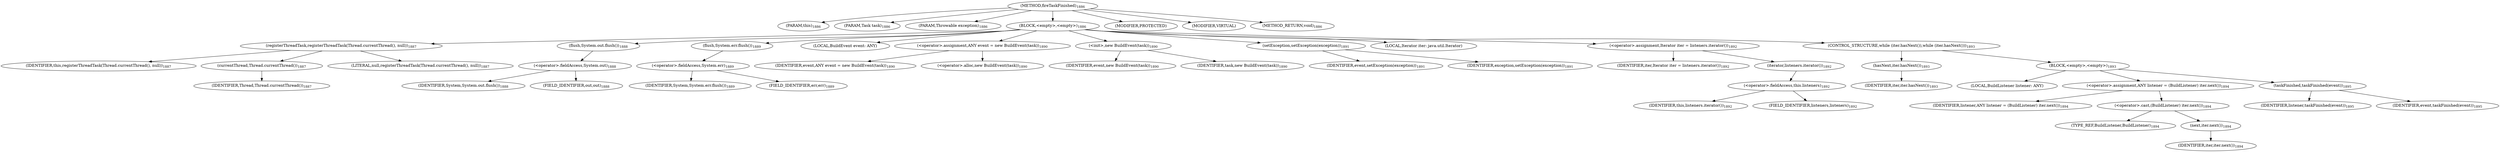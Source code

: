 digraph "fireTaskFinished" {  
"2925" [label = <(METHOD,fireTaskFinished)<SUB>1886</SUB>> ]
"183" [label = <(PARAM,this)<SUB>1886</SUB>> ]
"2926" [label = <(PARAM,Task task)<SUB>1886</SUB>> ]
"2927" [label = <(PARAM,Throwable exception)<SUB>1886</SUB>> ]
"2928" [label = <(BLOCK,&lt;empty&gt;,&lt;empty&gt;)<SUB>1886</SUB>> ]
"2929" [label = <(registerThreadTask,registerThreadTask(Thread.currentThread(), null))<SUB>1887</SUB>> ]
"182" [label = <(IDENTIFIER,this,registerThreadTask(Thread.currentThread(), null))<SUB>1887</SUB>> ]
"2930" [label = <(currentThread,Thread.currentThread())<SUB>1887</SUB>> ]
"2931" [label = <(IDENTIFIER,Thread,Thread.currentThread())<SUB>1887</SUB>> ]
"2932" [label = <(LITERAL,null,registerThreadTask(Thread.currentThread(), null))<SUB>1887</SUB>> ]
"2933" [label = <(flush,System.out.flush())<SUB>1888</SUB>> ]
"2934" [label = <(&lt;operator&gt;.fieldAccess,System.out)<SUB>1888</SUB>> ]
"2935" [label = <(IDENTIFIER,System,System.out.flush())<SUB>1888</SUB>> ]
"2936" [label = <(FIELD_IDENTIFIER,out,out)<SUB>1888</SUB>> ]
"2937" [label = <(flush,System.err.flush())<SUB>1889</SUB>> ]
"2938" [label = <(&lt;operator&gt;.fieldAccess,System.err)<SUB>1889</SUB>> ]
"2939" [label = <(IDENTIFIER,System,System.err.flush())<SUB>1889</SUB>> ]
"2940" [label = <(FIELD_IDENTIFIER,err,err)<SUB>1889</SUB>> ]
"185" [label = <(LOCAL,BuildEvent event: ANY)> ]
"2941" [label = <(&lt;operator&gt;.assignment,ANY event = new BuildEvent(task))<SUB>1890</SUB>> ]
"2942" [label = <(IDENTIFIER,event,ANY event = new BuildEvent(task))<SUB>1890</SUB>> ]
"2943" [label = <(&lt;operator&gt;.alloc,new BuildEvent(task))<SUB>1890</SUB>> ]
"2944" [label = <(&lt;init&gt;,new BuildEvent(task))<SUB>1890</SUB>> ]
"184" [label = <(IDENTIFIER,event,new BuildEvent(task))<SUB>1890</SUB>> ]
"2945" [label = <(IDENTIFIER,task,new BuildEvent(task))<SUB>1890</SUB>> ]
"2946" [label = <(setException,setException(exception))<SUB>1891</SUB>> ]
"2947" [label = <(IDENTIFIER,event,setException(exception))<SUB>1891</SUB>> ]
"2948" [label = <(IDENTIFIER,exception,setException(exception))<SUB>1891</SUB>> ]
"2949" [label = <(LOCAL,Iterator iter: java.util.Iterator)> ]
"2950" [label = <(&lt;operator&gt;.assignment,Iterator iter = listeners.iterator())<SUB>1892</SUB>> ]
"2951" [label = <(IDENTIFIER,iter,Iterator iter = listeners.iterator())<SUB>1892</SUB>> ]
"2952" [label = <(iterator,listeners.iterator())<SUB>1892</SUB>> ]
"2953" [label = <(&lt;operator&gt;.fieldAccess,this.listeners)<SUB>1892</SUB>> ]
"2954" [label = <(IDENTIFIER,this,listeners.iterator())<SUB>1892</SUB>> ]
"2955" [label = <(FIELD_IDENTIFIER,listeners,listeners)<SUB>1892</SUB>> ]
"2956" [label = <(CONTROL_STRUCTURE,while (iter.hasNext()),while (iter.hasNext()))<SUB>1893</SUB>> ]
"2957" [label = <(hasNext,iter.hasNext())<SUB>1893</SUB>> ]
"2958" [label = <(IDENTIFIER,iter,iter.hasNext())<SUB>1893</SUB>> ]
"2959" [label = <(BLOCK,&lt;empty&gt;,&lt;empty&gt;)<SUB>1893</SUB>> ]
"2960" [label = <(LOCAL,BuildListener listener: ANY)> ]
"2961" [label = <(&lt;operator&gt;.assignment,ANY listener = (BuildListener) iter.next())<SUB>1894</SUB>> ]
"2962" [label = <(IDENTIFIER,listener,ANY listener = (BuildListener) iter.next())<SUB>1894</SUB>> ]
"2963" [label = <(&lt;operator&gt;.cast,(BuildListener) iter.next())<SUB>1894</SUB>> ]
"2964" [label = <(TYPE_REF,BuildListener,BuildListener)<SUB>1894</SUB>> ]
"2965" [label = <(next,iter.next())<SUB>1894</SUB>> ]
"2966" [label = <(IDENTIFIER,iter,iter.next())<SUB>1894</SUB>> ]
"2967" [label = <(taskFinished,taskFinished(event))<SUB>1895</SUB>> ]
"2968" [label = <(IDENTIFIER,listener,taskFinished(event))<SUB>1895</SUB>> ]
"2969" [label = <(IDENTIFIER,event,taskFinished(event))<SUB>1895</SUB>> ]
"2970" [label = <(MODIFIER,PROTECTED)> ]
"2971" [label = <(MODIFIER,VIRTUAL)> ]
"2972" [label = <(METHOD_RETURN,void)<SUB>1886</SUB>> ]
  "2925" -> "183" 
  "2925" -> "2926" 
  "2925" -> "2927" 
  "2925" -> "2928" 
  "2925" -> "2970" 
  "2925" -> "2971" 
  "2925" -> "2972" 
  "2928" -> "2929" 
  "2928" -> "2933" 
  "2928" -> "2937" 
  "2928" -> "185" 
  "2928" -> "2941" 
  "2928" -> "2944" 
  "2928" -> "2946" 
  "2928" -> "2949" 
  "2928" -> "2950" 
  "2928" -> "2956" 
  "2929" -> "182" 
  "2929" -> "2930" 
  "2929" -> "2932" 
  "2930" -> "2931" 
  "2933" -> "2934" 
  "2934" -> "2935" 
  "2934" -> "2936" 
  "2937" -> "2938" 
  "2938" -> "2939" 
  "2938" -> "2940" 
  "2941" -> "2942" 
  "2941" -> "2943" 
  "2944" -> "184" 
  "2944" -> "2945" 
  "2946" -> "2947" 
  "2946" -> "2948" 
  "2950" -> "2951" 
  "2950" -> "2952" 
  "2952" -> "2953" 
  "2953" -> "2954" 
  "2953" -> "2955" 
  "2956" -> "2957" 
  "2956" -> "2959" 
  "2957" -> "2958" 
  "2959" -> "2960" 
  "2959" -> "2961" 
  "2959" -> "2967" 
  "2961" -> "2962" 
  "2961" -> "2963" 
  "2963" -> "2964" 
  "2963" -> "2965" 
  "2965" -> "2966" 
  "2967" -> "2968" 
  "2967" -> "2969" 
}
